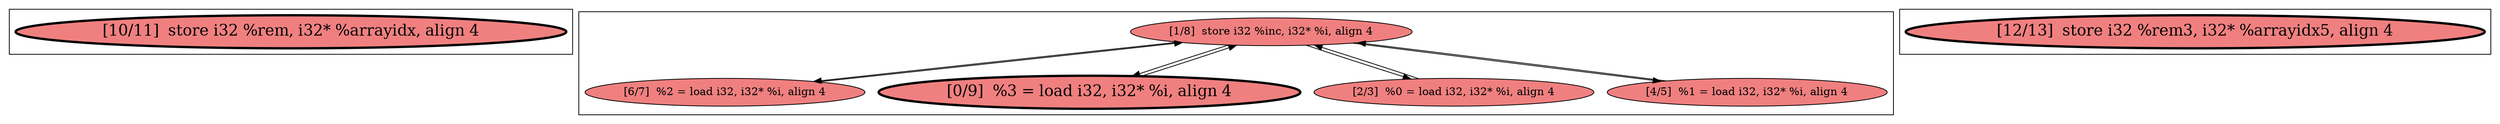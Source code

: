 
digraph G {





subgraph cluster2 {


node104 [penwidth=3.0,fontsize=20,fillcolor=lightcoral,label="[10/11]  store i32 %rem, i32* %arrayidx, align 4",shape=ellipse,style=filled ]



}

subgraph cluster0 {


node102 [fillcolor=lightcoral,label="[1/8]  store i32 %inc, i32* %i, align 4",shape=ellipse,style=filled ]
node101 [fillcolor=lightcoral,label="[6/7]  %2 = load i32, i32* %i, align 4",shape=ellipse,style=filled ]
node100 [penwidth=3.0,fontsize=20,fillcolor=lightcoral,label="[0/9]  %3 = load i32, i32* %i, align 4",shape=ellipse,style=filled ]
node98 [fillcolor=lightcoral,label="[2/3]  %0 = load i32, i32* %i, align 4",shape=ellipse,style=filled ]
node99 [fillcolor=lightcoral,label="[4/5]  %1 = load i32, i32* %i, align 4",shape=ellipse,style=filled ]

node101->node102 [ ]
node102->node101 [ ]
node100->node102 [ ]
node99->node102 [ ]
node102->node100 [ ]
node102->node99 [ ]
node98->node102 [ ]
node102->node98 [ ]


}

subgraph cluster1 {


node103 [penwidth=3.0,fontsize=20,fillcolor=lightcoral,label="[12/13]  store i32 %rem3, i32* %arrayidx5, align 4",shape=ellipse,style=filled ]



}

}
